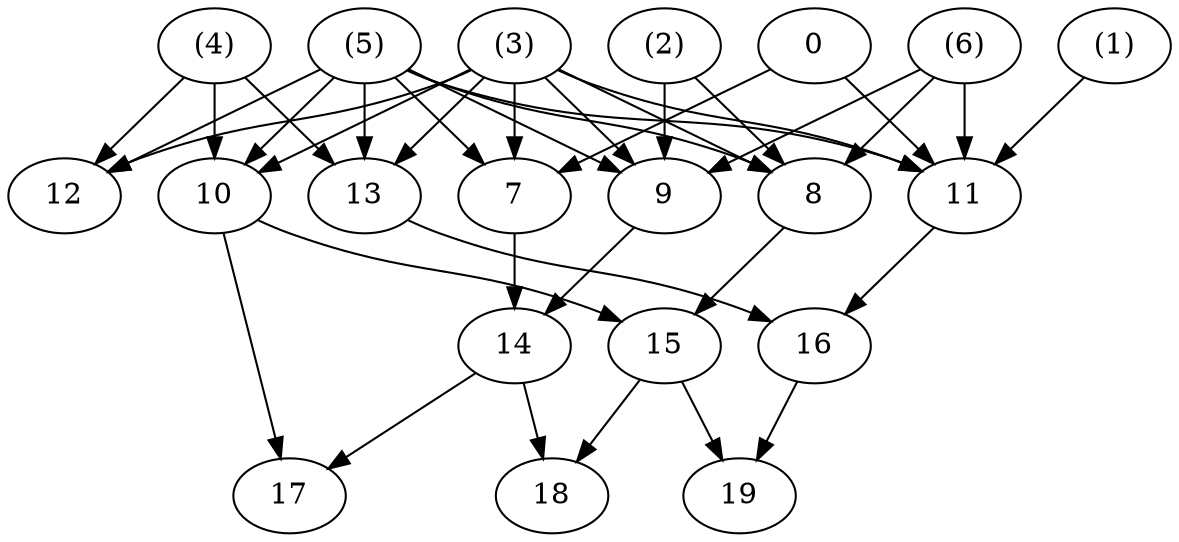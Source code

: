 digraph lala {	0 [label="0"];
	1 [label="(1)"];
	2 [label="(2)"];
	3 [label="(3)"];
	4 [label="(4)"];
	5 [label="(5)"];
	6 [label="(6)"];
	7 [label="7"];
	8 [label="8"];
	9 [label="9"];
	10 [label="10"];
	11 [label="11"];
	12 [label="12"];
	13 [label="13"];
	14 [label="14"];
	15 [label="15"];
	16 [label="16"];
	14 [label="14"];
	15 [label="15"];
	16 [label="16"];
	17 [label="17"];
	18 [label="18"];
	19 [label="19"];	
	0 -> 7;
	3 -> 7;
	5 -> 7;
	3 -> 8;
	2 -> 8;
	5 -> 8;
	6 -> 8;
	3 -> 9;
	2 -> 9;
	5 -> 9;
	6 -> 9;
	3 -> 10;
	5 -> 10;
	4 -> 10;
	1 -> 11;
	0 -> 11;
	3 -> 11;
	5 -> 11;
	6 -> 11;
	3 -> 12;
	5 -> 12;
	4 -> 12;
	3 -> 13;
	5 -> 13;
	4 -> 13;
	7 -> 14;
	9 -> 14;
	8 -> 15;
	10 -> 15;
	11 -> 16;
	13 -> 16;
	10 -> 17;
	14 -> 17;
	14 -> 18;
	15 -> 18;
	15 -> 19;
	16 -> 19;
}